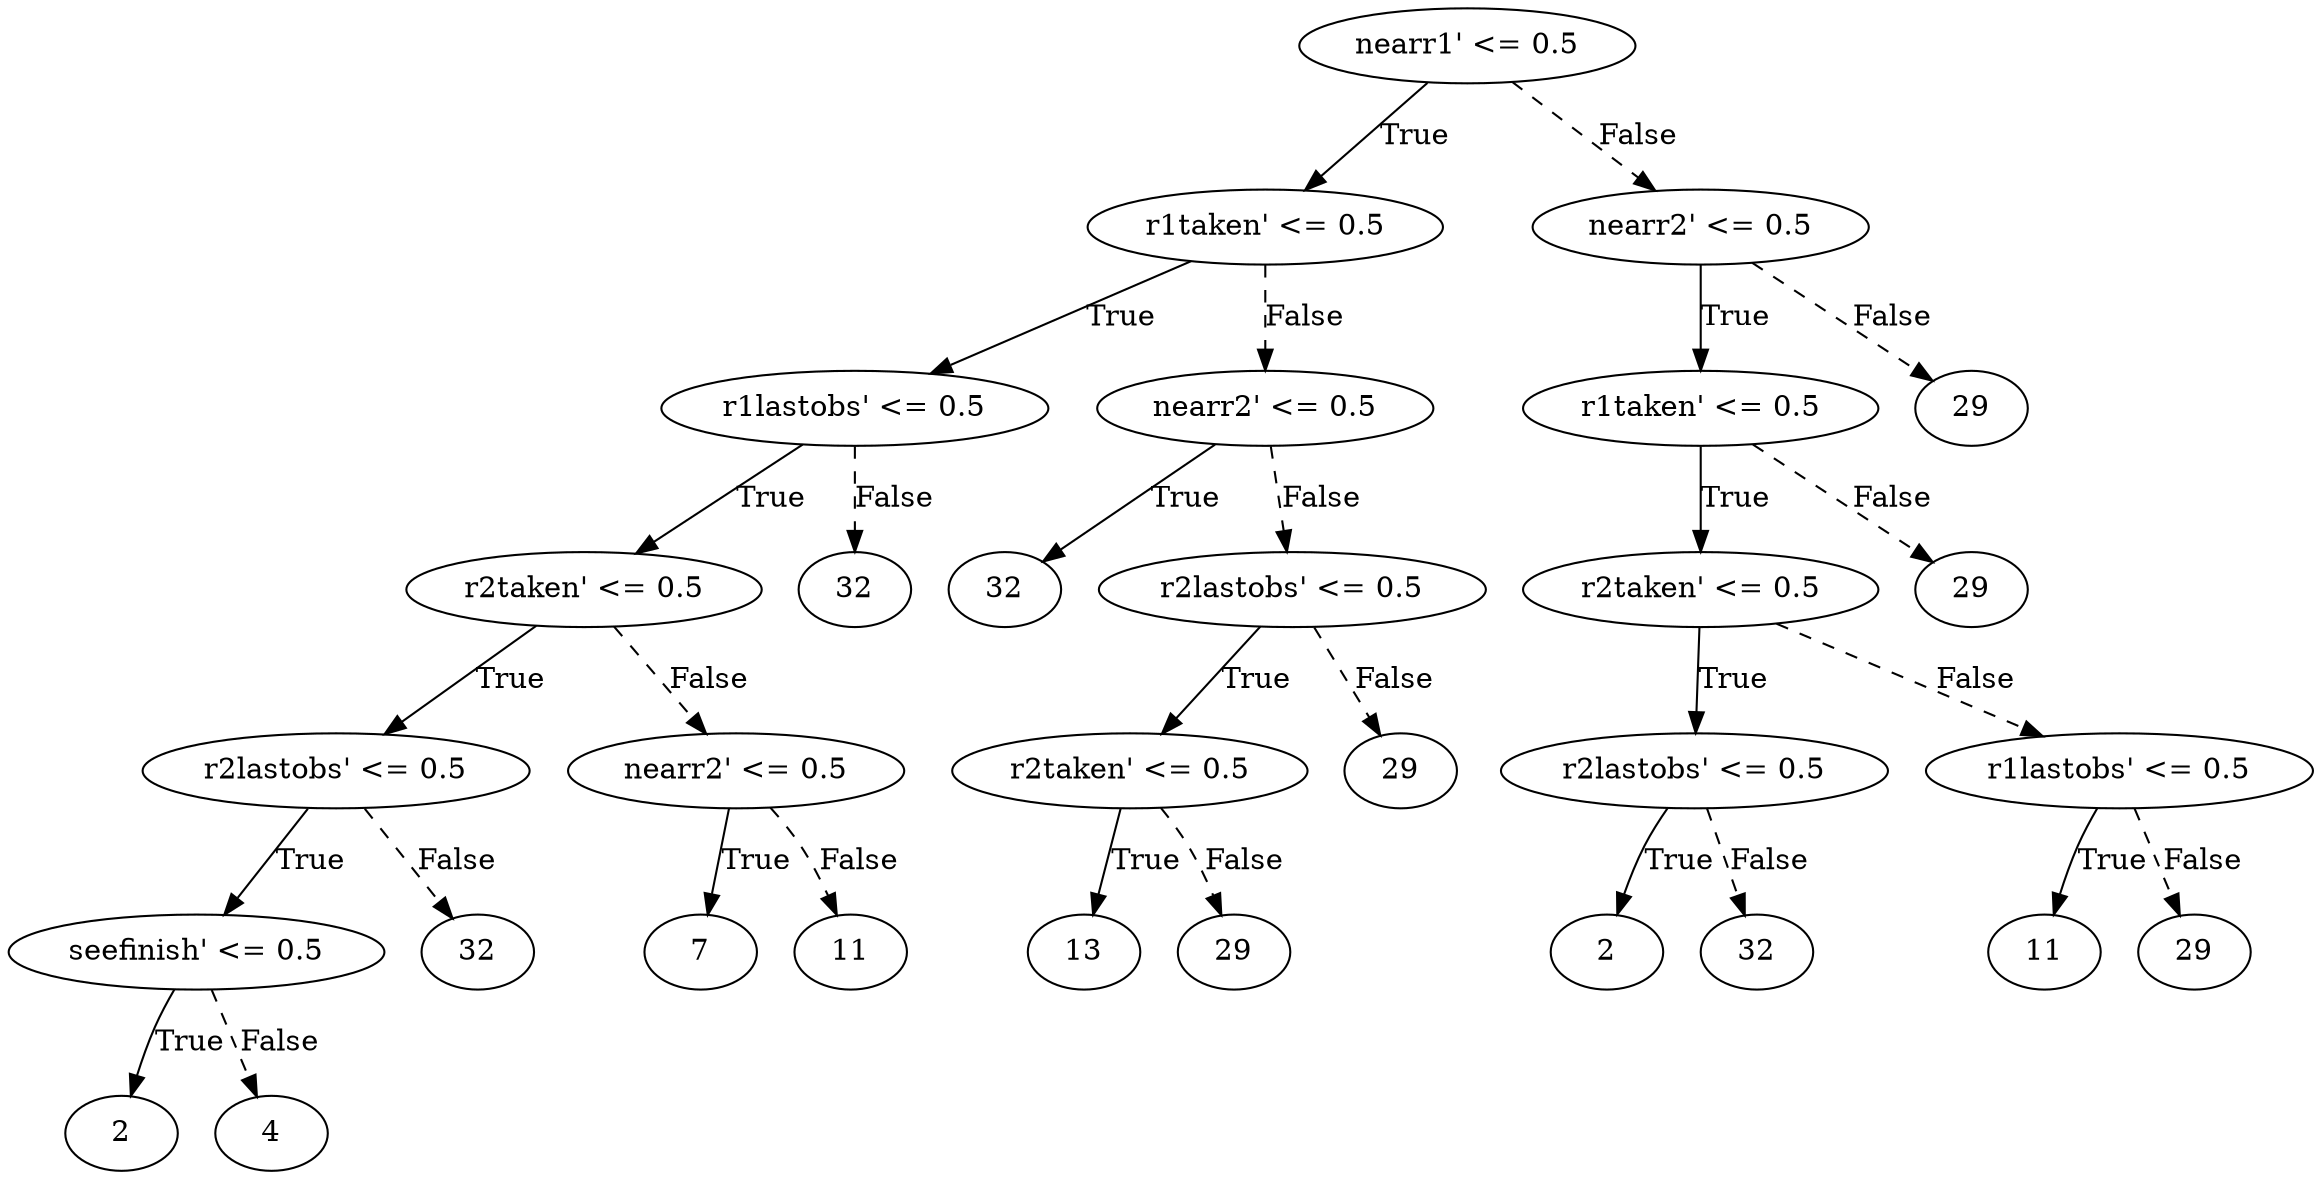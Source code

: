digraph {
0 [label="nearr1' <= 0.5"];
1 [label="r1taken' <= 0.5"];
2 [label="r1lastobs' <= 0.5"];
3 [label="r2taken' <= 0.5"];
4 [label="r2lastobs' <= 0.5"];
5 [label="seefinish' <= 0.5"];
6 [label="2"];
5 -> 6 [label="True"];
7 [label="4"];
5 -> 7 [style="dashed", label="False"];
4 -> 5 [label="True"];
8 [label="32"];
4 -> 8 [style="dashed", label="False"];
3 -> 4 [label="True"];
9 [label="nearr2' <= 0.5"];
10 [label="7"];
9 -> 10 [label="True"];
11 [label="11"];
9 -> 11 [style="dashed", label="False"];
3 -> 9 [style="dashed", label="False"];
2 -> 3 [label="True"];
12 [label="32"];
2 -> 12 [style="dashed", label="False"];
1 -> 2 [label="True"];
13 [label="nearr2' <= 0.5"];
14 [label="32"];
13 -> 14 [label="True"];
15 [label="r2lastobs' <= 0.5"];
16 [label="r2taken' <= 0.5"];
17 [label="13"];
16 -> 17 [label="True"];
18 [label="29"];
16 -> 18 [style="dashed", label="False"];
15 -> 16 [label="True"];
19 [label="29"];
15 -> 19 [style="dashed", label="False"];
13 -> 15 [style="dashed", label="False"];
1 -> 13 [style="dashed", label="False"];
0 -> 1 [label="True"];
20 [label="nearr2' <= 0.5"];
21 [label="r1taken' <= 0.5"];
22 [label="r2taken' <= 0.5"];
23 [label="r2lastobs' <= 0.5"];
24 [label="2"];
23 -> 24 [label="True"];
25 [label="32"];
23 -> 25 [style="dashed", label="False"];
22 -> 23 [label="True"];
26 [label="r1lastobs' <= 0.5"];
27 [label="11"];
26 -> 27 [label="True"];
28 [label="29"];
26 -> 28 [style="dashed", label="False"];
22 -> 26 [style="dashed", label="False"];
21 -> 22 [label="True"];
29 [label="29"];
21 -> 29 [style="dashed", label="False"];
20 -> 21 [label="True"];
30 [label="29"];
20 -> 30 [style="dashed", label="False"];
0 -> 20 [style="dashed", label="False"];

}